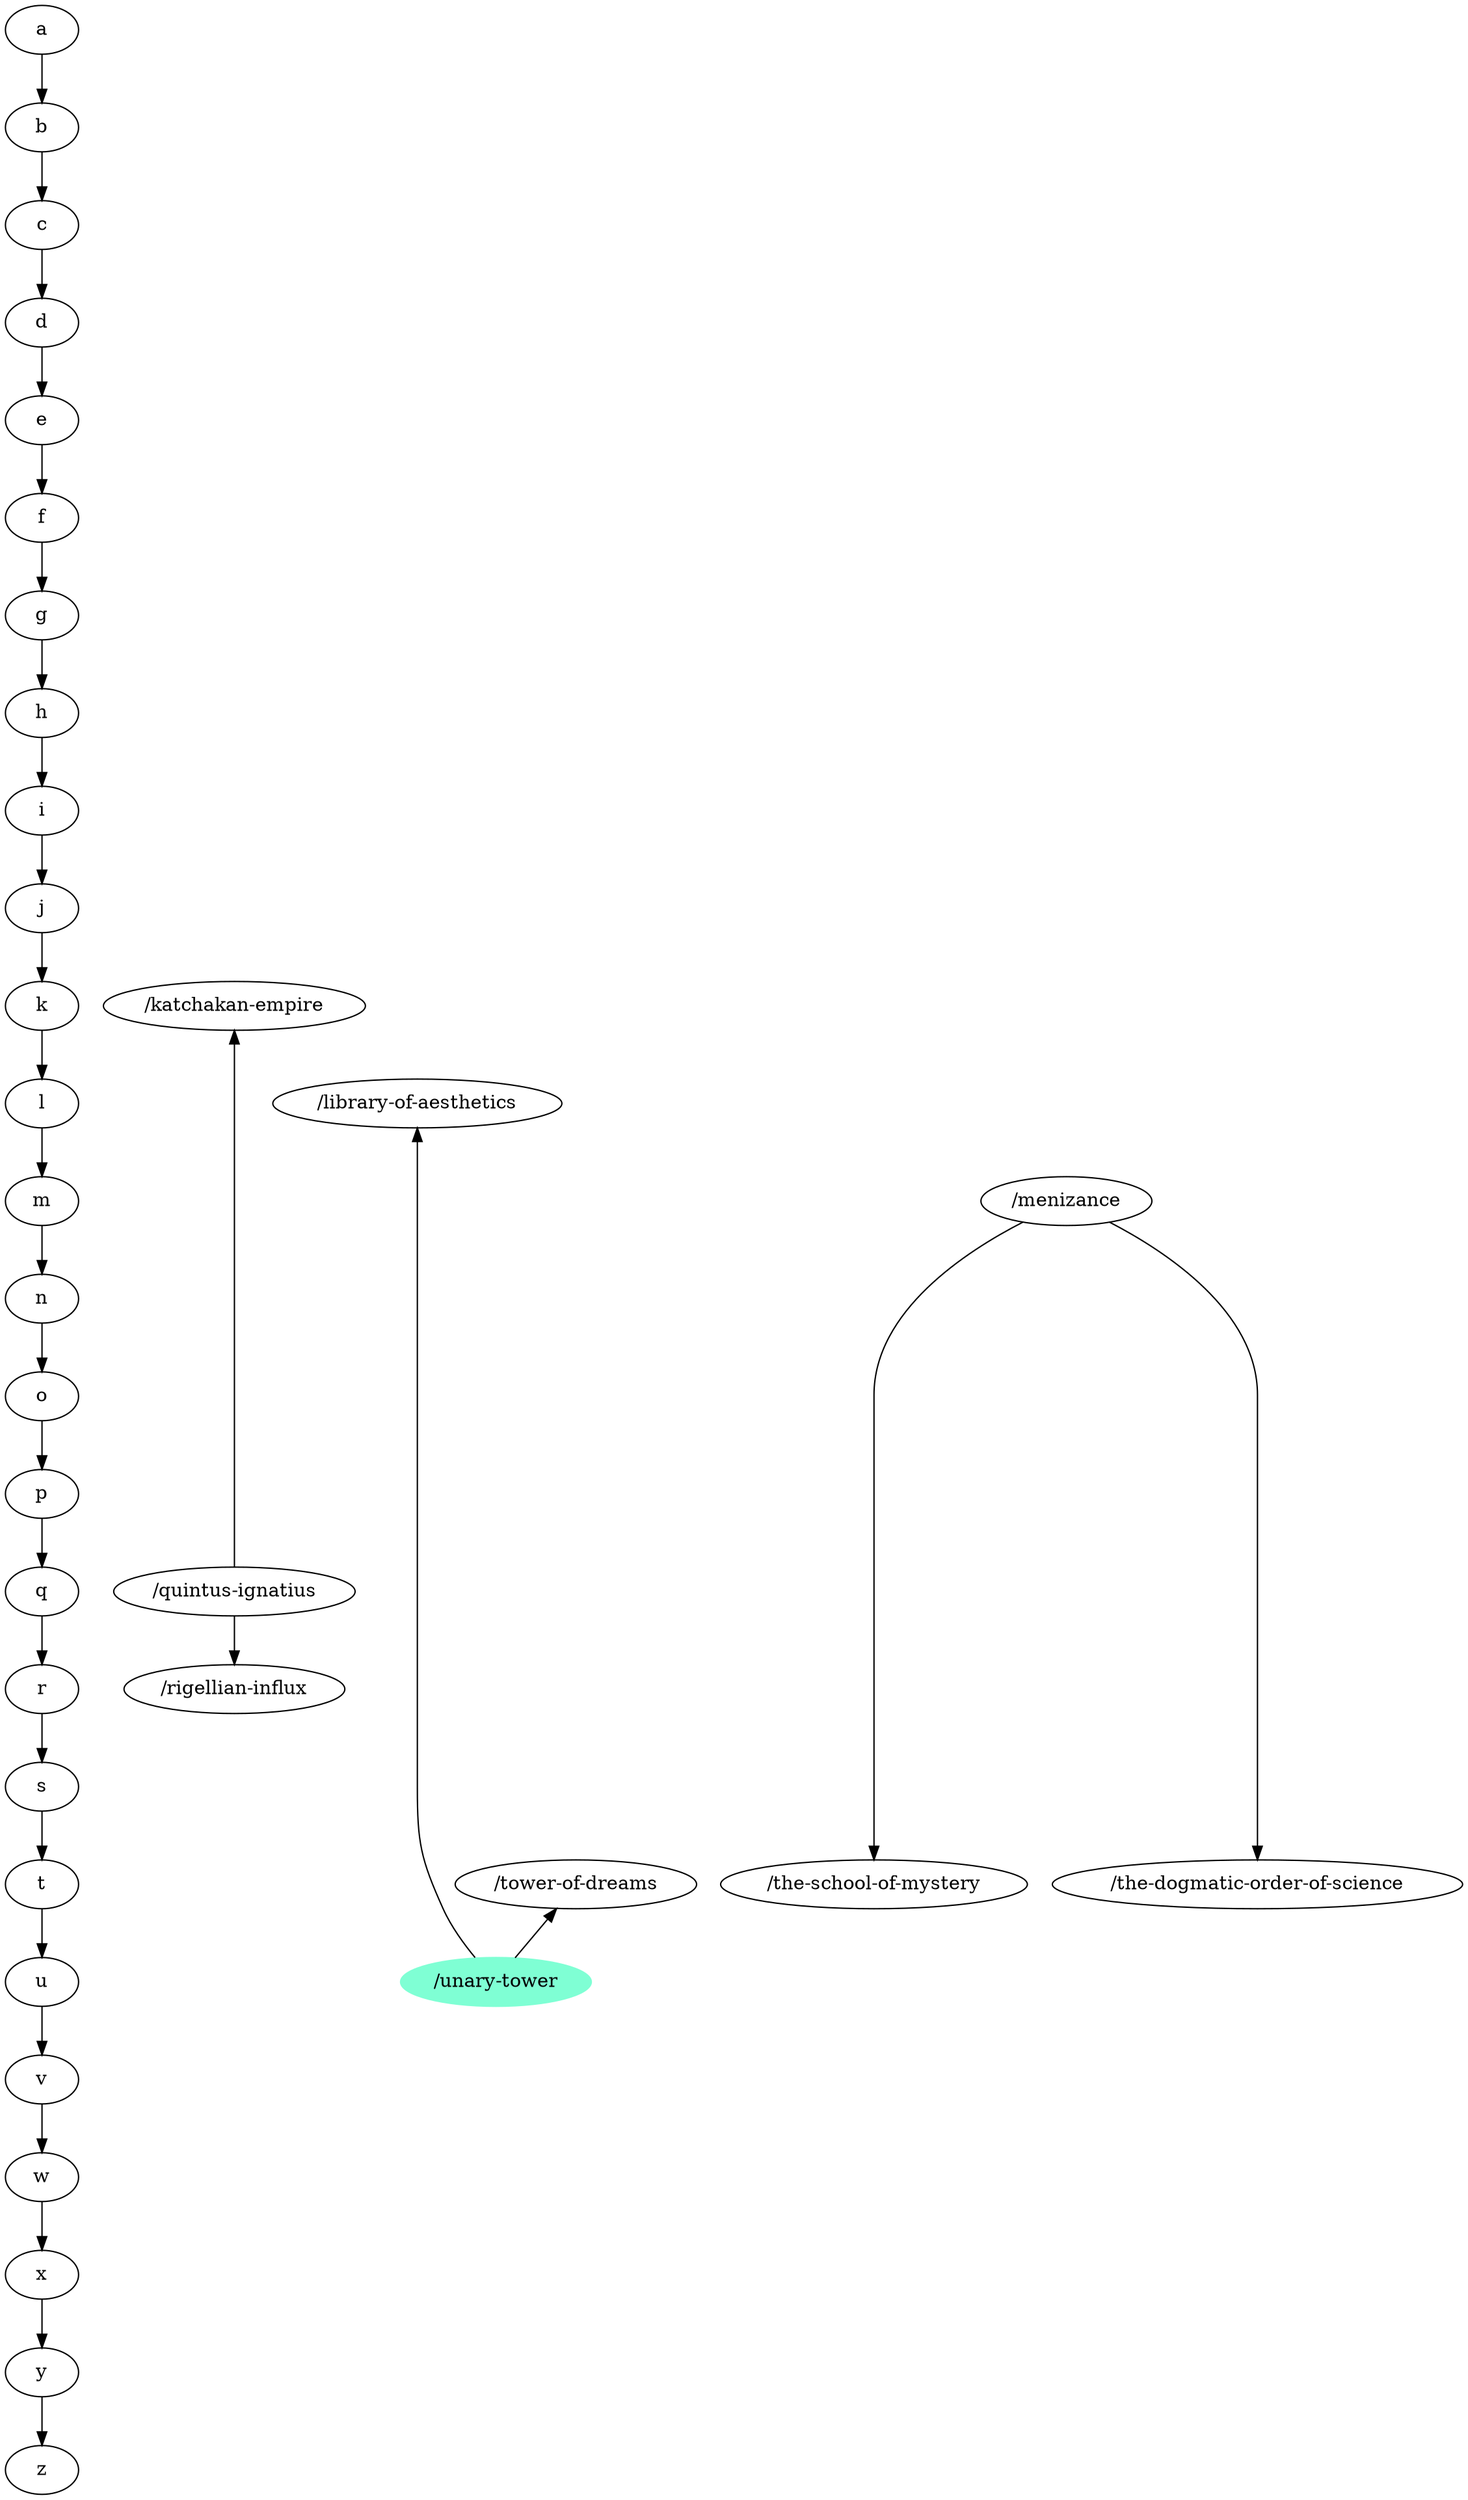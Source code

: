 digraph G {
a->b->c->d->e->f->g->h->i->j->k->l->m->n->o->p->q->r->s->t->u->v->w->x->y->z;
{ rank=same;
a;
}
{ rank=same;
b;
}
{ rank=same;
c;
}
{ rank=same;
d;
}
{ rank=same;
e;
}
{ rank=same;
f;
}
{ rank=same;
g;
}
{ rank=same;
h;
}
{ rank=same;
i;
}
{ rank=same;
j;
}
{ rank=same;
k;
"/katchakan-empire";
}
{ rank=same;
l;
"/library-of-aesthetics";
}
{ rank=same;
m;
"/menizance";
}
{ rank=same;
n;
}
{ rank=same;
o;
}
{ rank=same;
p;
}
{ rank=same;
q;
"/quintus-ignatius";
}
{ rank=same;
r;
"/rigellian-influx";
}
{ rank=same;
s;
}
{ rank=same;
t;
"/tower-of-dreams";
"/the-school-of-mystery";
"/the-dogmatic-order-of-science";
}
{ rank=same;
u;
"/unary-tower" [color=aquamarine,style=filled];
}
{ rank=same;
v;
}
{ rank=same;
w;
}
{ rank=same;
x;
}
{ rank=same;
y;
}
{ rank=same;
z;
}
"/unary-tower" -> "/tower-of-dreams";
"/unary-tower" -> "/library-of-aesthetics";
"/quintus-ignatius" -> "/rigellian-influx";
"/quintus-ignatius" -> "/katchakan-empire";
"/menizance" -> "/the-school-of-mystery";
"/menizance" -> "/the-dogmatic-order-of-science";
}
